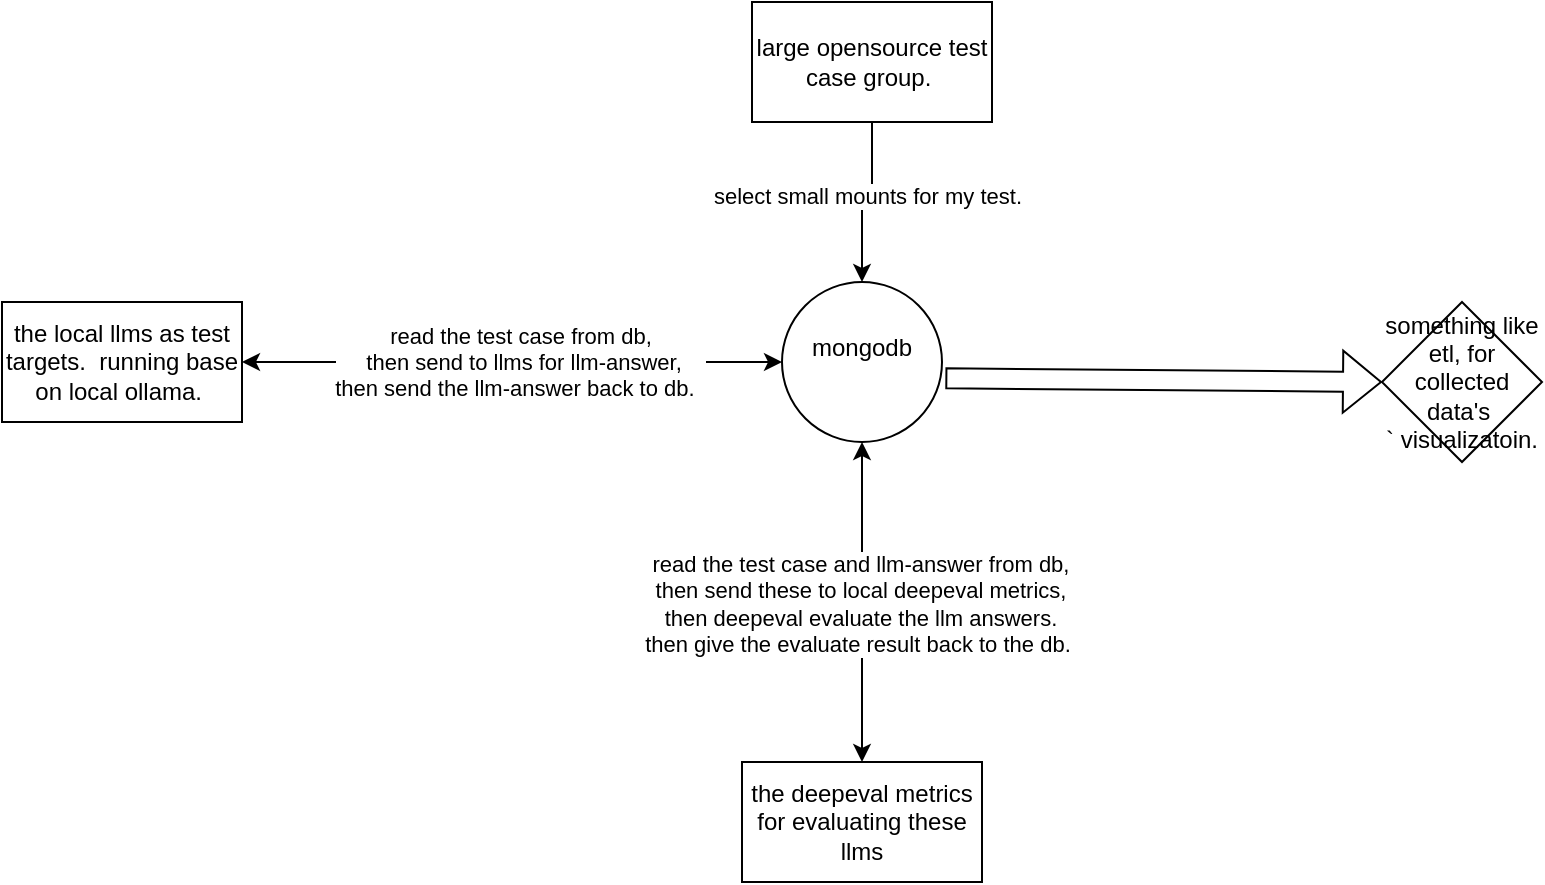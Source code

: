 <mxfile version="26.1.1">
  <diagram name="Page-1" id="UHb5qNxRFeluvJkuQ9R8">
    <mxGraphModel dx="1750" dy="570" grid="1" gridSize="10" guides="1" tooltips="1" connect="1" arrows="1" fold="1" page="1" pageScale="1" pageWidth="850" pageHeight="1100" math="0" shadow="0">
      <root>
        <mxCell id="0" />
        <mxCell id="1" parent="0" />
        <mxCell id="4SIT6w2-CDRf0Yhurz84-1" value="mongodb&lt;div&gt;&lt;br&gt;&lt;/div&gt;" style="ellipse;whiteSpace=wrap;html=1;aspect=fixed;" vertex="1" parent="1">
          <mxGeometry x="380" y="260" width="80" height="80" as="geometry" />
        </mxCell>
        <mxCell id="4SIT6w2-CDRf0Yhurz84-3" style="edgeStyle=orthogonalEdgeStyle;rounded=0;orthogonalLoop=1;jettySize=auto;html=1;entryX=0.5;entryY=0;entryDx=0;entryDy=0;" edge="1" parent="1" source="4SIT6w2-CDRf0Yhurz84-2" target="4SIT6w2-CDRf0Yhurz84-1">
          <mxGeometry relative="1" as="geometry" />
        </mxCell>
        <mxCell id="4SIT6w2-CDRf0Yhurz84-4" value="select small mounts for my test.&amp;nbsp;" style="edgeLabel;html=1;align=center;verticalAlign=middle;resizable=0;points=[];" vertex="1" connectable="0" parent="4SIT6w2-CDRf0Yhurz84-3">
          <mxGeometry x="-0.142" y="-1" relative="1" as="geometry">
            <mxPoint as="offset" />
          </mxGeometry>
        </mxCell>
        <mxCell id="4SIT6w2-CDRf0Yhurz84-2" value="large opensource test case group.&amp;nbsp;" style="rounded=0;whiteSpace=wrap;html=1;" vertex="1" parent="1">
          <mxGeometry x="365" y="120" width="120" height="60" as="geometry" />
        </mxCell>
        <mxCell id="4SIT6w2-CDRf0Yhurz84-5" value="the local llms as test targets.&amp;nbsp; running base on local ollama.&amp;nbsp;" style="whiteSpace=wrap;html=1;" vertex="1" parent="1">
          <mxGeometry x="-10" y="270" width="120" height="60" as="geometry" />
        </mxCell>
        <mxCell id="4SIT6w2-CDRf0Yhurz84-8" value="" style="endArrow=classic;startArrow=classic;html=1;rounded=0;exitX=1;exitY=0.5;exitDx=0;exitDy=0;entryX=0;entryY=0.5;entryDx=0;entryDy=0;" edge="1" parent="1" source="4SIT6w2-CDRf0Yhurz84-5" target="4SIT6w2-CDRf0Yhurz84-1">
          <mxGeometry width="50" height="50" relative="1" as="geometry">
            <mxPoint x="400" y="320" as="sourcePoint" />
            <mxPoint x="450" y="270" as="targetPoint" />
          </mxGeometry>
        </mxCell>
        <mxCell id="4SIT6w2-CDRf0Yhurz84-9" value="Text" style="edgeLabel;html=1;align=center;verticalAlign=middle;resizable=0;points=[];" vertex="1" connectable="0" parent="4SIT6w2-CDRf0Yhurz84-8">
          <mxGeometry x="0.055" y="-2" relative="1" as="geometry">
            <mxPoint as="offset" />
          </mxGeometry>
        </mxCell>
        <mxCell id="4SIT6w2-CDRf0Yhurz84-10" value="read the test case from db,&lt;br&gt;&amp;nbsp;then send to llms for llm-answer, &lt;br&gt;then send the llm-answer back to db.&amp;nbsp;&amp;nbsp;" style="edgeLabel;html=1;align=center;verticalAlign=middle;resizable=0;points=[];" vertex="1" connectable="0" parent="4SIT6w2-CDRf0Yhurz84-8">
          <mxGeometry x="0.027" relative="1" as="geometry">
            <mxPoint as="offset" />
          </mxGeometry>
        </mxCell>
        <mxCell id="4SIT6w2-CDRf0Yhurz84-11" value="the deepeval metrics&lt;br&gt;for evaluating these llms" style="whiteSpace=wrap;html=1;" vertex="1" parent="1">
          <mxGeometry x="360" y="500" width="120" height="60" as="geometry" />
        </mxCell>
        <mxCell id="4SIT6w2-CDRf0Yhurz84-12" value="" style="endArrow=classic;startArrow=classic;html=1;rounded=0;exitX=0.5;exitY=1;exitDx=0;exitDy=0;entryX=0.5;entryY=0;entryDx=0;entryDy=0;" edge="1" parent="1" source="4SIT6w2-CDRf0Yhurz84-1" target="4SIT6w2-CDRf0Yhurz84-11">
          <mxGeometry width="50" height="50" relative="1" as="geometry">
            <mxPoint x="400" y="320" as="sourcePoint" />
            <mxPoint x="450" y="270" as="targetPoint" />
          </mxGeometry>
        </mxCell>
        <mxCell id="4SIT6w2-CDRf0Yhurz84-13" value="read the test case and llm-answer from db,&lt;br&gt;then send these to local deepeval metrics,&lt;br&gt;then deepeval evaluate the llm answers.&lt;div&gt;then give the evaluate result back to the db.&amp;nbsp;&lt;/div&gt;" style="edgeLabel;html=1;align=center;verticalAlign=middle;resizable=0;points=[];" vertex="1" connectable="0" parent="4SIT6w2-CDRf0Yhurz84-12">
          <mxGeometry x="0.006" y="-1" relative="1" as="geometry">
            <mxPoint as="offset" />
          </mxGeometry>
        </mxCell>
        <mxCell id="4SIT6w2-CDRf0Yhurz84-14" value="" style="shape=flexArrow;endArrow=classic;html=1;rounded=0;exitX=1.021;exitY=0.602;exitDx=0;exitDy=0;exitPerimeter=0;" edge="1" parent="1" source="4SIT6w2-CDRf0Yhurz84-1">
          <mxGeometry width="50" height="50" relative="1" as="geometry">
            <mxPoint x="400" y="320" as="sourcePoint" />
            <mxPoint x="680" y="310" as="targetPoint" />
          </mxGeometry>
        </mxCell>
        <mxCell id="4SIT6w2-CDRf0Yhurz84-15" value="something like etl, for collected data&#39;s&amp;nbsp;&lt;div&gt;` visualizatoin.&lt;/div&gt;" style="rhombus;whiteSpace=wrap;html=1;" vertex="1" parent="1">
          <mxGeometry x="680" y="270" width="80" height="80" as="geometry" />
        </mxCell>
      </root>
    </mxGraphModel>
  </diagram>
</mxfile>

